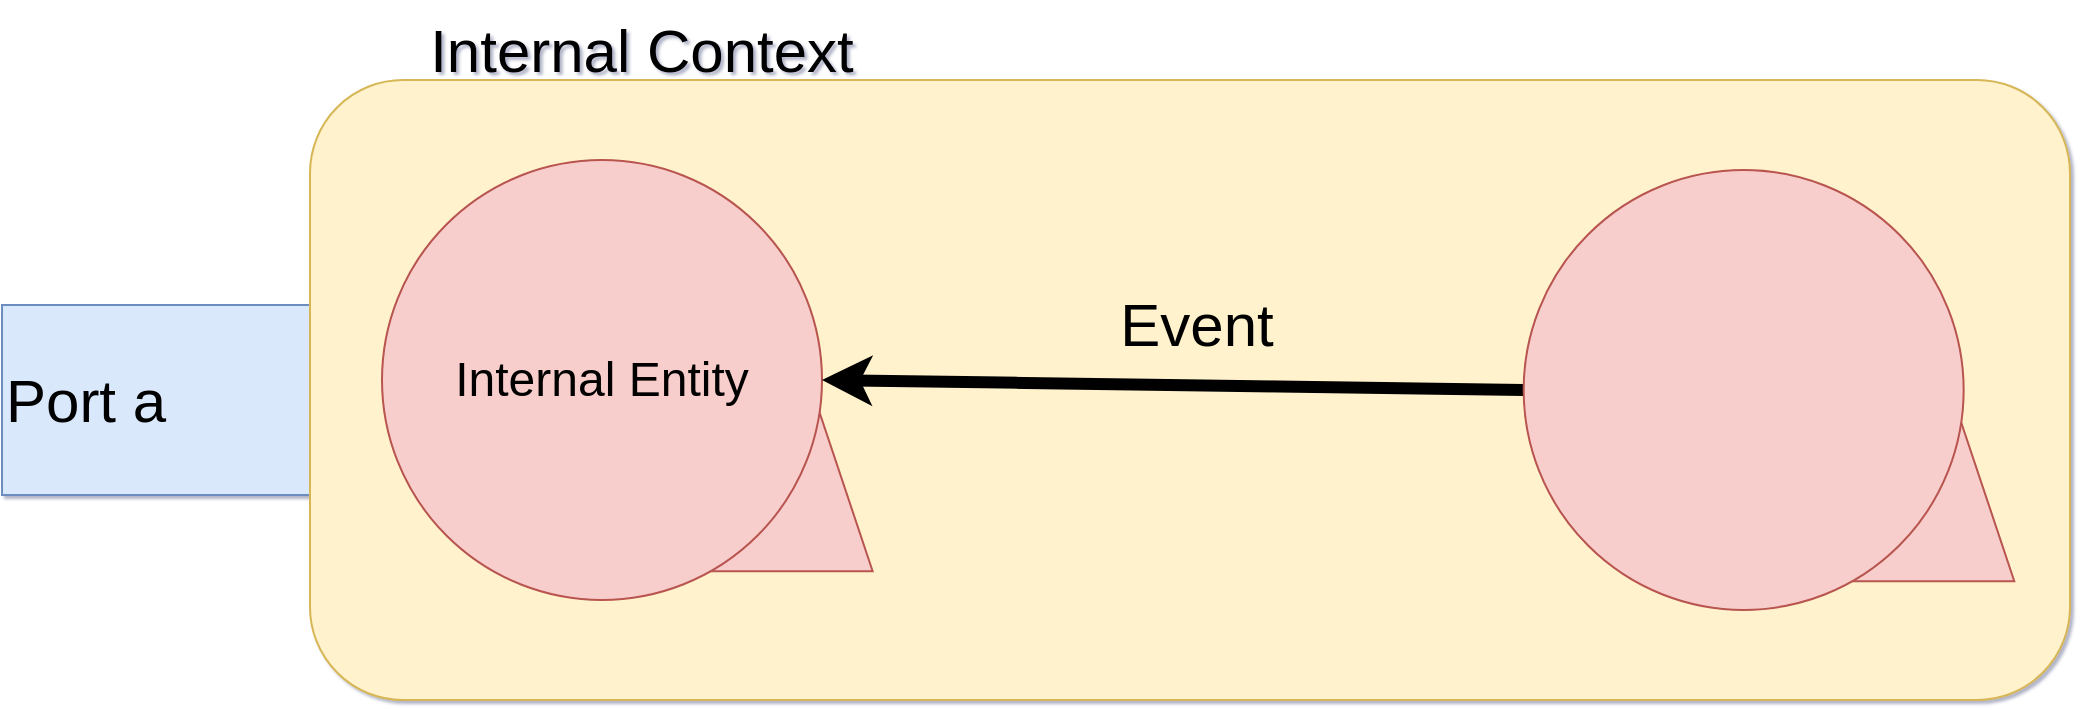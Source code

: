 <mxfile version="14.6.13" type="device"><diagram id="wI8z80SIdUuaSBe2A1s2" name="Pagina-1"><mxGraphModel dx="2858" dy="1231" grid="1" gridSize="10" guides="1" tooltips="1" connect="1" arrows="1" fold="1" page="1" pageScale="1" pageWidth="827" pageHeight="1169" math="0" shadow="1"><root><mxCell id="0"/><mxCell id="1" parent="0"/><mxCell id="yC45H5Q2E_v1Ut4uyyij-42" value="&lt;font color=&quot;#000000&quot;&gt;&lt;span style=&quot;font-size: 30px&quot;&gt;Port a&lt;/span&gt;&lt;/font&gt;" style="rounded=0;whiteSpace=wrap;html=1;labelBackgroundColor=none;fillColor=#dae8fc;strokeColor=#6c8ebf;align=left;" parent="1" vertex="1"><mxGeometry x="-180" y="152.5" width="210" height="95" as="geometry"/></mxCell><mxCell id="yC45H5Q2E_v1Ut4uyyij-17" value="" style="rounded=1;whiteSpace=wrap;html=1;fillColor=#fff2cc;strokeColor=#d6b656;" parent="1" vertex="1"><mxGeometry x="-26" y="40" width="880" height="310" as="geometry"/></mxCell><mxCell id="yC45H5Q2E_v1Ut4uyyij-18" value="" style="triangle;whiteSpace=wrap;html=1;rotation=-90;fillColor=#f8cecc;strokeColor=#b85450;" parent="1" vertex="1"><mxGeometry x="115.04" y="145.35" width="168.13" height="112.43" as="geometry"/></mxCell><mxCell id="yC45H5Q2E_v1Ut4uyyij-19" value="&lt;font color=&quot;#000000&quot;&gt;&lt;span style=&quot;font-size: 24px&quot;&gt;Internal Entity&lt;/span&gt;&lt;/font&gt;" style="ellipse;whiteSpace=wrap;html=1;aspect=fixed;fillColor=#f8cecc;strokeColor=#b85450;" parent="1" vertex="1"><mxGeometry x="10" y="80" width="220" height="220" as="geometry"/></mxCell><mxCell id="yC45H5Q2E_v1Ut4uyyij-38" value="" style="endArrow=classic;html=1;fontColor=#000000;entryX=1;entryY=0.5;entryDx=0;entryDy=0;strokeColor=#000000;strokeWidth=6;exitX=0;exitY=0.5;exitDx=0;exitDy=0;" parent="1" source="ikB1nw8AcKa3XhwbnquS-3" target="yC45H5Q2E_v1Ut4uyyij-19" edge="1"><mxGeometry width="50" height="50" relative="1" as="geometry"><mxPoint x="490" y="200" as="sourcePoint"/><mxPoint x="410" y="320" as="targetPoint"/></mxGeometry></mxCell><mxCell id="yC45H5Q2E_v1Ut4uyyij-41" value="&lt;span style=&quot;font-size: 30px&quot;&gt;Event&lt;/span&gt;" style="edgeLabel;html=1;align=center;verticalAlign=middle;resizable=0;points=[];fontColor=#000000;labelBackgroundColor=none;" parent="yC45H5Q2E_v1Ut4uyyij-38" vertex="1" connectable="0"><mxGeometry x="0.217" y="-1" relative="1" as="geometry"><mxPoint x="49" y="-29" as="offset"/></mxGeometry></mxCell><mxCell id="4RfTztdqJ_DajGBm3oID-2" value="&lt;font style=&quot;font-size: 30px&quot;&gt;Internal Context&lt;/font&gt;" style="text;html=1;strokeColor=none;fillColor=none;align=center;verticalAlign=middle;whiteSpace=wrap;rounded=0;fontColor=#000000;" parent="1" vertex="1"><mxGeometry width="280" height="50" as="geometry"/></mxCell><mxCell id="ikB1nw8AcKa3XhwbnquS-2" value="" style="triangle;whiteSpace=wrap;html=1;rotation=-90;fillColor=#f8cecc;strokeColor=#b85450;" vertex="1" parent="1"><mxGeometry x="685.87" y="150.35" width="168.13" height="112.43" as="geometry"/></mxCell><mxCell id="ikB1nw8AcKa3XhwbnquS-3" value="" style="ellipse;whiteSpace=wrap;html=1;aspect=fixed;fillColor=#f8cecc;strokeColor=#b85450;" vertex="1" parent="1"><mxGeometry x="580.83" y="85" width="220" height="220" as="geometry"/></mxCell></root></mxGraphModel></diagram></mxfile>